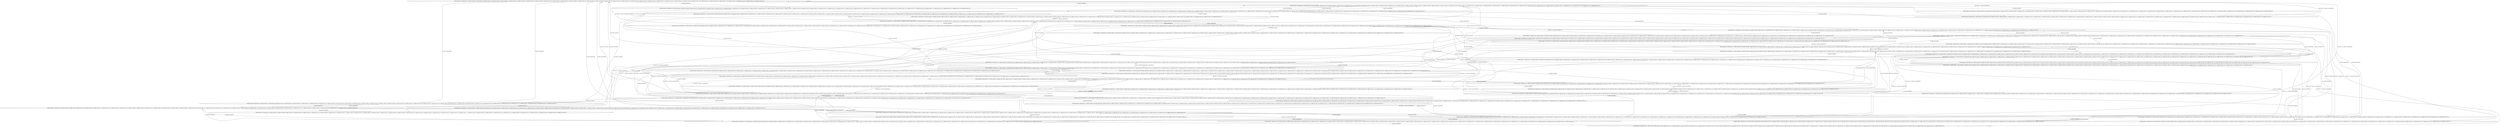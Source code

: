 digraph {
	node [label="weather.raining=0, thermostat.ac=0, window_liv.open=0, hue_light.color=red, trigger_bit_rule1_0=0, trigger_bit_rule0_0=0, trigger_bit_rule0_1=0, trigger_bit_rule1_1=0, trigger_bit_rule0_2=0, trigger_bit_rule1_2=0, trigger_bit_rule0_3=0, trigger_bit_rule0_4=0, trigger_bit_rule1_3=0, trigger_bit_rule0_5=0, trigger_bit_rule0_6=0, trigger_bit_rule0_7=0, trigger_bit_rule0_8=0, trigger_bit_rule0_9=0, trigger_bit_rule0_10=0, trigger_bit_rule1_4=0, trigger_bit_rule0_11=0, trigger_bit_rule1_5=0, trigger_bit_rule1_6=0, trigger_bit_rule0_12=0, trigger_bit_rule1_7=0, trigger_bit_rule1_8=0, trigger_bit_rule0_13=0, trigger_bit_rule1_9=0, trigger_bit_rule1_10=0, trigger_bit_rule1_11=0, trigger_bit_rule0_14=0, trigger_bit_rule1_12=0, trigger_bit_rule1_13=0, trigger_bit_rule1_14=0, trigger_bit_rule1_15=0, trigger_bit_rule0_15=0"] s0
	node [label="weather.raining=0, thermostat.ac=0, window_liv.open=0, hue_light.color=blue, trigger_bit_rule1_0=0, trigger_bit_rule0_0=0, trigger_bit_rule0_1=0, trigger_bit_rule1_1=0, trigger_bit_rule0_2=0, trigger_bit_rule1_2=0, trigger_bit_rule0_3=0, trigger_bit_rule0_4=0, trigger_bit_rule1_3=0, trigger_bit_rule0_5=0, trigger_bit_rule0_6=0, trigger_bit_rule0_7=0, trigger_bit_rule0_8=0, trigger_bit_rule0_9=0, trigger_bit_rule0_10=0, trigger_bit_rule1_4=0, trigger_bit_rule0_11=0, trigger_bit_rule1_5=0, trigger_bit_rule1_6=0, trigger_bit_rule0_12=0, trigger_bit_rule1_7=0, trigger_bit_rule1_8=0, trigger_bit_rule0_13=0, trigger_bit_rule1_9=0, trigger_bit_rule1_10=0, trigger_bit_rule1_11=0, trigger_bit_rule0_14=0, trigger_bit_rule1_12=0, trigger_bit_rule1_13=0, trigger_bit_rule1_14=0, trigger_bit_rule1_15=0, trigger_bit_rule0_15=0"] s1
	node [label="weather.raining=0, thermostat.ac=0, window_liv.open=0, hue_light.color=green, trigger_bit_rule1_0=0, trigger_bit_rule0_0=0, trigger_bit_rule0_1=0, trigger_bit_rule1_1=0, trigger_bit_rule0_2=0, trigger_bit_rule1_2=0, trigger_bit_rule0_3=0, trigger_bit_rule0_4=0, trigger_bit_rule1_3=0, trigger_bit_rule0_5=0, trigger_bit_rule0_6=0, trigger_bit_rule0_7=0, trigger_bit_rule0_8=0, trigger_bit_rule0_9=0, trigger_bit_rule0_10=0, trigger_bit_rule1_4=0, trigger_bit_rule0_11=0, trigger_bit_rule1_5=0, trigger_bit_rule1_6=0, trigger_bit_rule0_12=0, trigger_bit_rule1_7=0, trigger_bit_rule1_8=0, trigger_bit_rule0_13=0, trigger_bit_rule1_9=0, trigger_bit_rule1_10=0, trigger_bit_rule1_11=0, trigger_bit_rule0_14=0, trigger_bit_rule1_12=0, trigger_bit_rule1_13=0, trigger_bit_rule1_14=1, trigger_bit_rule1_15=0, trigger_bit_rule0_15=0"] s2
	node [label="weather.raining=0, thermostat.ac=1, window_liv.open=0, hue_light.color=red, trigger_bit_rule1_0=0, trigger_bit_rule0_0=0, trigger_bit_rule0_1=0, trigger_bit_rule1_1=0, trigger_bit_rule0_2=0, trigger_bit_rule1_2=0, trigger_bit_rule0_3=0, trigger_bit_rule0_4=0, trigger_bit_rule1_3=0, trigger_bit_rule0_5=0, trigger_bit_rule0_6=0, trigger_bit_rule0_7=0, trigger_bit_rule0_8=0, trigger_bit_rule0_9=0, trigger_bit_rule0_10=0, trigger_bit_rule1_4=0, trigger_bit_rule0_11=0, trigger_bit_rule1_5=0, trigger_bit_rule1_6=0, trigger_bit_rule0_12=0, trigger_bit_rule1_7=0, trigger_bit_rule1_8=0, trigger_bit_rule0_13=0, trigger_bit_rule1_9=0, trigger_bit_rule1_10=0, trigger_bit_rule1_11=0, trigger_bit_rule0_14=0, trigger_bit_rule1_12=0, trigger_bit_rule1_13=0, trigger_bit_rule1_14=0, trigger_bit_rule1_15=0, trigger_bit_rule0_15=0"] s3
	node [label="weather.raining=1, thermostat.ac=0, window_liv.open=0, hue_light.color=red, trigger_bit_rule1_0=0, trigger_bit_rule0_0=0, trigger_bit_rule0_1=0, trigger_bit_rule1_1=0, trigger_bit_rule0_2=0, trigger_bit_rule1_2=0, trigger_bit_rule0_3=0, trigger_bit_rule0_4=0, trigger_bit_rule1_3=0, trigger_bit_rule0_5=0, trigger_bit_rule0_6=0, trigger_bit_rule0_7=0, trigger_bit_rule0_8=0, trigger_bit_rule0_9=0, trigger_bit_rule0_10=0, trigger_bit_rule1_4=0, trigger_bit_rule0_11=0, trigger_bit_rule1_5=0, trigger_bit_rule1_6=0, trigger_bit_rule0_12=0, trigger_bit_rule1_7=0, trigger_bit_rule1_8=0, trigger_bit_rule0_13=0, trigger_bit_rule1_9=0, trigger_bit_rule1_10=0, trigger_bit_rule1_11=0, trigger_bit_rule0_14=0, trigger_bit_rule1_12=0, trigger_bit_rule1_13=0, trigger_bit_rule1_14=0, trigger_bit_rule1_15=0, trigger_bit_rule0_15=0"] s4
	node [label="weather.raining=0, thermostat.ac=0, window_liv.open=1, hue_light.color=red, trigger_bit_rule1_0=0, trigger_bit_rule0_0=0, trigger_bit_rule0_1=0, trigger_bit_rule1_1=0, trigger_bit_rule0_2=0, trigger_bit_rule1_2=0, trigger_bit_rule0_3=0, trigger_bit_rule0_4=0, trigger_bit_rule1_3=0, trigger_bit_rule0_5=0, trigger_bit_rule0_6=0, trigger_bit_rule0_7=0, trigger_bit_rule0_8=0, trigger_bit_rule0_9=0, trigger_bit_rule0_10=0, trigger_bit_rule1_4=0, trigger_bit_rule0_11=0, trigger_bit_rule1_5=0, trigger_bit_rule1_6=0, trigger_bit_rule0_12=0, trigger_bit_rule1_7=0, trigger_bit_rule1_8=0, trigger_bit_rule0_13=0, trigger_bit_rule1_9=0, trigger_bit_rule1_10=0, trigger_bit_rule1_11=0, trigger_bit_rule0_14=0, trigger_bit_rule1_12=0, trigger_bit_rule1_13=0, trigger_bit_rule1_14=0, trigger_bit_rule1_15=0, trigger_bit_rule0_15=0"] s5
	node [label="weather.raining=0, thermostat.ac=0, window_liv.open=1, hue_light.color=blue, trigger_bit_rule1_0=0, trigger_bit_rule0_0=0, trigger_bit_rule0_1=0, trigger_bit_rule1_1=0, trigger_bit_rule0_2=0, trigger_bit_rule1_2=0, trigger_bit_rule0_3=0, trigger_bit_rule0_4=0, trigger_bit_rule1_3=0, trigger_bit_rule0_5=0, trigger_bit_rule0_6=0, trigger_bit_rule0_7=0, trigger_bit_rule0_8=0, trigger_bit_rule0_9=0, trigger_bit_rule0_10=0, trigger_bit_rule1_4=0, trigger_bit_rule0_11=0, trigger_bit_rule1_5=0, trigger_bit_rule1_6=0, trigger_bit_rule0_12=0, trigger_bit_rule1_7=0, trigger_bit_rule1_8=0, trigger_bit_rule0_13=0, trigger_bit_rule1_9=0, trigger_bit_rule1_10=0, trigger_bit_rule1_11=0, trigger_bit_rule0_14=0, trigger_bit_rule1_12=0, trigger_bit_rule1_13=0, trigger_bit_rule1_14=0, trigger_bit_rule1_15=0, trigger_bit_rule0_15=0"] s6
	node [label="weather.raining=0, thermostat.ac=0, window_liv.open=1, hue_light.color=green, trigger_bit_rule1_0=0, trigger_bit_rule0_0=0, trigger_bit_rule0_1=0, trigger_bit_rule1_1=0, trigger_bit_rule0_2=0, trigger_bit_rule1_2=0, trigger_bit_rule0_3=0, trigger_bit_rule0_4=0, trigger_bit_rule1_3=0, trigger_bit_rule0_5=0, trigger_bit_rule0_6=0, trigger_bit_rule0_7=0, trigger_bit_rule0_8=0, trigger_bit_rule0_9=0, trigger_bit_rule0_10=0, trigger_bit_rule1_4=0, trigger_bit_rule0_11=0, trigger_bit_rule1_5=0, trigger_bit_rule1_6=0, trigger_bit_rule0_12=0, trigger_bit_rule1_7=0, trigger_bit_rule1_8=0, trigger_bit_rule0_13=0, trigger_bit_rule1_9=0, trigger_bit_rule1_10=1, trigger_bit_rule1_11=0, trigger_bit_rule0_14=0, trigger_bit_rule1_12=0, trigger_bit_rule1_13=0, trigger_bit_rule1_14=0, trigger_bit_rule1_15=0, trigger_bit_rule0_15=0"] s7
	node [label="weather.raining=0, thermostat.ac=1, window_liv.open=1, hue_light.color=red, trigger_bit_rule1_0=0, trigger_bit_rule0_0=0, trigger_bit_rule0_1=0, trigger_bit_rule1_1=0, trigger_bit_rule0_2=0, trigger_bit_rule1_2=0, trigger_bit_rule0_3=0, trigger_bit_rule0_4=0, trigger_bit_rule1_3=0, trigger_bit_rule0_5=0, trigger_bit_rule0_6=0, trigger_bit_rule0_7=0, trigger_bit_rule0_8=0, trigger_bit_rule0_9=0, trigger_bit_rule0_10=0, trigger_bit_rule1_4=0, trigger_bit_rule0_11=0, trigger_bit_rule1_5=0, trigger_bit_rule1_6=0, trigger_bit_rule0_12=0, trigger_bit_rule1_7=0, trigger_bit_rule1_8=0, trigger_bit_rule0_13=0, trigger_bit_rule1_9=0, trigger_bit_rule1_10=0, trigger_bit_rule1_11=0, trigger_bit_rule0_14=0, trigger_bit_rule1_12=0, trigger_bit_rule1_13=0, trigger_bit_rule1_14=0, trigger_bit_rule1_15=0, trigger_bit_rule0_15=0"] s8
	node [label="weather.raining=1, thermostat.ac=0, window_liv.open=1, hue_light.color=red, trigger_bit_rule1_0=0, trigger_bit_rule0_0=0, trigger_bit_rule0_1=0, trigger_bit_rule1_1=0, trigger_bit_rule0_2=0, trigger_bit_rule1_2=0, trigger_bit_rule0_3=0, trigger_bit_rule0_4=0, trigger_bit_rule1_3=0, trigger_bit_rule0_5=0, trigger_bit_rule0_6=0, trigger_bit_rule0_7=0, trigger_bit_rule0_8=0, trigger_bit_rule0_9=0, trigger_bit_rule0_10=0, trigger_bit_rule1_4=0, trigger_bit_rule0_11=0, trigger_bit_rule1_5=0, trigger_bit_rule1_6=0, trigger_bit_rule0_12=0, trigger_bit_rule1_7=0, trigger_bit_rule1_8=0, trigger_bit_rule0_13=0, trigger_bit_rule1_9=0, trigger_bit_rule1_10=0, trigger_bit_rule1_11=0, trigger_bit_rule0_14=0, trigger_bit_rule1_12=0, trigger_bit_rule1_13=0, trigger_bit_rule1_14=0, trigger_bit_rule1_15=0, trigger_bit_rule0_15=0"] s9
	node [label="weather.raining=1, thermostat.ac=0, window_liv.open=1, hue_light.color=blue, trigger_bit_rule1_0=0, trigger_bit_rule0_0=0, trigger_bit_rule0_1=0, trigger_bit_rule1_1=0, trigger_bit_rule0_2=0, trigger_bit_rule1_2=0, trigger_bit_rule0_3=0, trigger_bit_rule0_4=0, trigger_bit_rule1_3=0, trigger_bit_rule0_5=0, trigger_bit_rule0_6=0, trigger_bit_rule0_7=0, trigger_bit_rule0_8=0, trigger_bit_rule0_9=0, trigger_bit_rule0_10=0, trigger_bit_rule1_4=0, trigger_bit_rule0_11=0, trigger_bit_rule1_5=0, trigger_bit_rule1_6=0, trigger_bit_rule0_12=0, trigger_bit_rule1_7=0, trigger_bit_rule1_8=0, trigger_bit_rule0_13=0, trigger_bit_rule1_9=0, trigger_bit_rule1_10=0, trigger_bit_rule1_11=0, trigger_bit_rule0_14=0, trigger_bit_rule1_12=0, trigger_bit_rule1_13=0, trigger_bit_rule1_14=0, trigger_bit_rule1_15=0, trigger_bit_rule0_15=0"] s10
	node [label="weather.raining=1, thermostat.ac=0, window_liv.open=1, hue_light.color=green, trigger_bit_rule1_0=0, trigger_bit_rule0_0=0, trigger_bit_rule0_1=0, trigger_bit_rule1_1=0, trigger_bit_rule0_2=0, trigger_bit_rule1_2=0, trigger_bit_rule0_3=0, trigger_bit_rule0_4=0, trigger_bit_rule1_3=0, trigger_bit_rule0_5=0, trigger_bit_rule0_6=0, trigger_bit_rule0_7=0, trigger_bit_rule0_8=0, trigger_bit_rule0_9=0, trigger_bit_rule0_10=0, trigger_bit_rule1_4=0, trigger_bit_rule0_11=0, trigger_bit_rule1_5=0, trigger_bit_rule1_6=0, trigger_bit_rule0_12=0, trigger_bit_rule1_7=1, trigger_bit_rule1_8=0, trigger_bit_rule0_13=0, trigger_bit_rule1_9=0, trigger_bit_rule1_10=0, trigger_bit_rule1_11=0, trigger_bit_rule0_14=0, trigger_bit_rule1_12=0, trigger_bit_rule1_13=0, trigger_bit_rule1_14=0, trigger_bit_rule1_15=0, trigger_bit_rule0_15=0"] s11
	node [label="weather.raining=1, thermostat.ac=1, window_liv.open=1, hue_light.color=red, trigger_bit_rule1_0=0, trigger_bit_rule0_0=0, trigger_bit_rule0_1=0, trigger_bit_rule1_1=0, trigger_bit_rule0_2=0, trigger_bit_rule1_2=0, trigger_bit_rule0_3=0, trigger_bit_rule0_4=0, trigger_bit_rule1_3=0, trigger_bit_rule0_5=0, trigger_bit_rule0_6=0, trigger_bit_rule0_7=0, trigger_bit_rule0_8=0, trigger_bit_rule0_9=0, trigger_bit_rule0_10=0, trigger_bit_rule1_4=0, trigger_bit_rule0_11=0, trigger_bit_rule1_5=0, trigger_bit_rule1_6=0, trigger_bit_rule0_12=0, trigger_bit_rule1_7=0, trigger_bit_rule1_8=0, trigger_bit_rule0_13=0, trigger_bit_rule1_9=0, trigger_bit_rule1_10=0, trigger_bit_rule1_11=0, trigger_bit_rule0_14=0, trigger_bit_rule1_12=0, trigger_bit_rule1_13=0, trigger_bit_rule1_14=0, trigger_bit_rule1_15=0, trigger_bit_rule0_15=0"] s12
	node [label="weather.raining=1, thermostat.ac=1, window_liv.open=1, hue_light.color=blue, trigger_bit_rule1_0=0, trigger_bit_rule0_0=0, trigger_bit_rule0_1=0, trigger_bit_rule1_1=0, trigger_bit_rule0_2=0, trigger_bit_rule1_2=0, trigger_bit_rule0_3=0, trigger_bit_rule0_4=0, trigger_bit_rule1_3=0, trigger_bit_rule0_5=0, trigger_bit_rule0_6=0, trigger_bit_rule0_7=0, trigger_bit_rule0_8=0, trigger_bit_rule0_9=0, trigger_bit_rule0_10=0, trigger_bit_rule1_4=0, trigger_bit_rule0_11=0, trigger_bit_rule1_5=0, trigger_bit_rule1_6=0, trigger_bit_rule0_12=0, trigger_bit_rule1_7=0, trigger_bit_rule1_8=0, trigger_bit_rule0_13=0, trigger_bit_rule1_9=0, trigger_bit_rule1_10=0, trigger_bit_rule1_11=0, trigger_bit_rule0_14=0, trigger_bit_rule1_12=0, trigger_bit_rule1_13=0, trigger_bit_rule1_14=0, trigger_bit_rule1_15=0, trigger_bit_rule0_15=0"] s13
	node [label="weather.raining=1, thermostat.ac=1, window_liv.open=1, hue_light.color=green, trigger_bit_rule1_0=0, trigger_bit_rule0_0=0, trigger_bit_rule0_1=0, trigger_bit_rule1_1=0, trigger_bit_rule0_2=0, trigger_bit_rule1_2=0, trigger_bit_rule0_3=0, trigger_bit_rule0_4=0, trigger_bit_rule1_3=0, trigger_bit_rule0_5=0, trigger_bit_rule0_6=0, trigger_bit_rule0_7=0, trigger_bit_rule0_8=0, trigger_bit_rule0_9=0, trigger_bit_rule0_10=0, trigger_bit_rule1_4=0, trigger_bit_rule0_11=0, trigger_bit_rule1_5=1, trigger_bit_rule1_6=0, trigger_bit_rule0_12=0, trigger_bit_rule1_7=0, trigger_bit_rule1_8=0, trigger_bit_rule0_13=0, trigger_bit_rule1_9=0, trigger_bit_rule1_10=0, trigger_bit_rule1_11=0, trigger_bit_rule0_14=0, trigger_bit_rule1_12=0, trigger_bit_rule1_13=0, trigger_bit_rule1_14=0, trigger_bit_rule1_15=0, trigger_bit_rule0_15=0"] s14
	node [label="weather.raining=1, thermostat.ac=1, window_liv.open=0, hue_light.color=red, trigger_bit_rule1_0=0, trigger_bit_rule0_0=0, trigger_bit_rule0_1=0, trigger_bit_rule1_1=0, trigger_bit_rule0_2=0, trigger_bit_rule1_2=0, trigger_bit_rule0_3=0, trigger_bit_rule0_4=0, trigger_bit_rule1_3=0, trigger_bit_rule0_5=0, trigger_bit_rule0_6=0, trigger_bit_rule0_7=0, trigger_bit_rule0_8=0, trigger_bit_rule0_9=0, trigger_bit_rule0_10=0, trigger_bit_rule1_4=0, trigger_bit_rule0_11=0, trigger_bit_rule1_5=0, trigger_bit_rule1_6=0, trigger_bit_rule0_12=0, trigger_bit_rule1_7=0, trigger_bit_rule1_8=0, trigger_bit_rule0_13=0, trigger_bit_rule1_9=0, trigger_bit_rule1_10=0, trigger_bit_rule1_11=0, trigger_bit_rule0_14=0, trigger_bit_rule1_12=0, trigger_bit_rule1_13=0, trigger_bit_rule1_14=0, trigger_bit_rule1_15=0, trigger_bit_rule0_15=0"] s15
	node [label="weather.raining=1, thermostat.ac=1, window_liv.open=0, hue_light.color=blue, trigger_bit_rule1_0=0, trigger_bit_rule0_0=0, trigger_bit_rule0_1=0, trigger_bit_rule1_1=0, trigger_bit_rule0_2=0, trigger_bit_rule1_2=0, trigger_bit_rule0_3=0, trigger_bit_rule0_4=0, trigger_bit_rule1_3=0, trigger_bit_rule0_5=0, trigger_bit_rule0_6=0, trigger_bit_rule0_7=0, trigger_bit_rule0_8=0, trigger_bit_rule0_9=0, trigger_bit_rule0_10=0, trigger_bit_rule1_4=0, trigger_bit_rule0_11=0, trigger_bit_rule1_5=0, trigger_bit_rule1_6=0, trigger_bit_rule0_12=0, trigger_bit_rule1_7=0, trigger_bit_rule1_8=0, trigger_bit_rule0_13=0, trigger_bit_rule1_9=0, trigger_bit_rule1_10=0, trigger_bit_rule1_11=0, trigger_bit_rule0_14=0, trigger_bit_rule1_12=0, trigger_bit_rule1_13=0, trigger_bit_rule1_14=0, trigger_bit_rule1_15=0, trigger_bit_rule0_15=0"] s16
	node [label="weather.raining=1, thermostat.ac=1, window_liv.open=0, hue_light.color=green, trigger_bit_rule1_0=1, trigger_bit_rule0_0=0, trigger_bit_rule0_1=0, trigger_bit_rule1_1=0, trigger_bit_rule0_2=0, trigger_bit_rule1_2=0, trigger_bit_rule0_3=0, trigger_bit_rule0_4=0, trigger_bit_rule1_3=0, trigger_bit_rule0_5=0, trigger_bit_rule0_6=0, trigger_bit_rule0_7=0, trigger_bit_rule0_8=0, trigger_bit_rule0_9=0, trigger_bit_rule0_10=0, trigger_bit_rule1_4=0, trigger_bit_rule0_11=0, trigger_bit_rule1_5=0, trigger_bit_rule1_6=0, trigger_bit_rule0_12=0, trigger_bit_rule1_7=0, trigger_bit_rule1_8=0, trigger_bit_rule0_13=0, trigger_bit_rule1_9=0, trigger_bit_rule1_10=0, trigger_bit_rule1_11=0, trigger_bit_rule0_14=0, trigger_bit_rule1_12=0, trigger_bit_rule1_13=0, trigger_bit_rule1_14=0, trigger_bit_rule1_15=0, trigger_bit_rule0_15=0"] s17
	node [label="weather.raining=1, thermostat.ac=1, window_liv.open=1, hue_light.color=green, trigger_bit_rule1_0=0, trigger_bit_rule0_0=0, trigger_bit_rule0_1=0, trigger_bit_rule1_1=0, trigger_bit_rule0_2=0, trigger_bit_rule1_2=0, trigger_bit_rule0_3=0, trigger_bit_rule0_4=0, trigger_bit_rule1_3=0, trigger_bit_rule0_5=0, trigger_bit_rule0_6=0, trigger_bit_rule0_7=0, trigger_bit_rule0_8=0, trigger_bit_rule0_9=0, trigger_bit_rule0_10=0, trigger_bit_rule1_4=0, trigger_bit_rule0_11=0, trigger_bit_rule1_5=0, trigger_bit_rule1_6=0, trigger_bit_rule0_12=0, trigger_bit_rule1_7=0, trigger_bit_rule1_8=0, trigger_bit_rule0_13=0, trigger_bit_rule1_9=0, trigger_bit_rule1_10=0, trigger_bit_rule1_11=0, trigger_bit_rule0_14=0, trigger_bit_rule1_12=0, trigger_bit_rule1_13=0, trigger_bit_rule1_14=0, trigger_bit_rule1_15=0, trigger_bit_rule0_15=0"] s18
	node [label="weather.raining=1, thermostat.ac=1, window_liv.open=1, hue_light.color=red, trigger_bit_rule1_0=0, trigger_bit_rule0_0=0, trigger_bit_rule0_1=0, trigger_bit_rule1_1=0, trigger_bit_rule0_2=0, trigger_bit_rule1_2=0, trigger_bit_rule0_3=0, trigger_bit_rule0_4=0, trigger_bit_rule1_3=0, trigger_bit_rule0_5=0, trigger_bit_rule0_6=0, trigger_bit_rule0_7=0, trigger_bit_rule0_8=0, trigger_bit_rule0_9=0, trigger_bit_rule0_10=1, trigger_bit_rule1_4=0, trigger_bit_rule0_11=0, trigger_bit_rule1_5=0, trigger_bit_rule1_6=0, trigger_bit_rule0_12=0, trigger_bit_rule1_7=0, trigger_bit_rule1_8=0, trigger_bit_rule0_13=0, trigger_bit_rule1_9=0, trigger_bit_rule1_10=0, trigger_bit_rule1_11=0, trigger_bit_rule0_14=0, trigger_bit_rule1_12=0, trigger_bit_rule1_13=0, trigger_bit_rule1_14=0, trigger_bit_rule1_15=0, trigger_bit_rule0_15=0"] s19
	node [label="weather.raining=1, thermostat.ac=0, window_liv.open=1, hue_light.color=green, trigger_bit_rule1_0=0, trigger_bit_rule0_0=0, trigger_bit_rule0_1=0, trigger_bit_rule1_1=0, trigger_bit_rule0_2=0, trigger_bit_rule1_2=0, trigger_bit_rule0_3=0, trigger_bit_rule0_4=0, trigger_bit_rule1_3=0, trigger_bit_rule0_5=0, trigger_bit_rule0_6=0, trigger_bit_rule0_7=0, trigger_bit_rule0_8=0, trigger_bit_rule0_9=0, trigger_bit_rule0_10=0, trigger_bit_rule1_4=0, trigger_bit_rule0_11=0, trigger_bit_rule1_5=0, trigger_bit_rule1_6=0, trigger_bit_rule0_12=0, trigger_bit_rule1_7=0, trigger_bit_rule1_8=0, trigger_bit_rule0_13=0, trigger_bit_rule1_9=0, trigger_bit_rule1_10=0, trigger_bit_rule1_11=0, trigger_bit_rule0_14=0, trigger_bit_rule1_12=0, trigger_bit_rule1_13=0, trigger_bit_rule1_14=0, trigger_bit_rule1_15=0, trigger_bit_rule0_15=0"] s20
	node [label="weather.raining=0, thermostat.ac=1, window_liv.open=1, hue_light.color=green, trigger_bit_rule1_0=0, trigger_bit_rule0_0=0, trigger_bit_rule0_1=0, trigger_bit_rule1_1=0, trigger_bit_rule0_2=0, trigger_bit_rule1_2=0, trigger_bit_rule0_3=0, trigger_bit_rule0_4=0, trigger_bit_rule1_3=0, trigger_bit_rule0_5=0, trigger_bit_rule0_6=0, trigger_bit_rule0_7=0, trigger_bit_rule0_8=0, trigger_bit_rule0_9=0, trigger_bit_rule0_10=0, trigger_bit_rule1_4=0, trigger_bit_rule0_11=0, trigger_bit_rule1_5=0, trigger_bit_rule1_6=0, trigger_bit_rule0_12=0, trigger_bit_rule1_7=0, trigger_bit_rule1_8=0, trigger_bit_rule0_13=0, trigger_bit_rule1_9=0, trigger_bit_rule1_10=0, trigger_bit_rule1_11=0, trigger_bit_rule0_14=0, trigger_bit_rule1_12=0, trigger_bit_rule1_13=0, trigger_bit_rule1_14=0, trigger_bit_rule1_15=0, trigger_bit_rule0_15=0"] s21
	node [label="weather.raining=1, thermostat.ac=1, window_liv.open=0, hue_light.color=green, trigger_bit_rule1_0=0, trigger_bit_rule0_0=0, trigger_bit_rule0_1=0, trigger_bit_rule1_1=0, trigger_bit_rule0_2=0, trigger_bit_rule1_2=0, trigger_bit_rule0_3=0, trigger_bit_rule0_4=0, trigger_bit_rule1_3=0, trigger_bit_rule0_5=0, trigger_bit_rule0_6=0, trigger_bit_rule0_7=0, trigger_bit_rule0_8=0, trigger_bit_rule0_9=0, trigger_bit_rule0_10=0, trigger_bit_rule1_4=0, trigger_bit_rule0_11=0, trigger_bit_rule1_5=0, trigger_bit_rule1_6=0, trigger_bit_rule0_12=0, trigger_bit_rule1_7=0, trigger_bit_rule1_8=0, trigger_bit_rule0_13=0, trigger_bit_rule1_9=0, trigger_bit_rule1_10=0, trigger_bit_rule1_11=0, trigger_bit_rule0_14=0, trigger_bit_rule1_12=0, trigger_bit_rule1_13=0, trigger_bit_rule1_14=0, trigger_bit_rule1_15=0, trigger_bit_rule0_15=0"] s22
	node [label="weather.raining=1, thermostat.ac=1, window_liv.open=0, hue_light.color=red, trigger_bit_rule1_0=0, trigger_bit_rule0_0=0, trigger_bit_rule0_1=0, trigger_bit_rule1_1=0, trigger_bit_rule0_2=0, trigger_bit_rule1_2=0, trigger_bit_rule0_3=0, trigger_bit_rule0_4=0, trigger_bit_rule1_3=0, trigger_bit_rule0_5=0, trigger_bit_rule0_6=0, trigger_bit_rule0_7=1, trigger_bit_rule0_8=0, trigger_bit_rule0_9=0, trigger_bit_rule0_10=0, trigger_bit_rule1_4=0, trigger_bit_rule0_11=0, trigger_bit_rule1_5=0, trigger_bit_rule1_6=0, trigger_bit_rule0_12=0, trigger_bit_rule1_7=0, trigger_bit_rule1_8=0, trigger_bit_rule0_13=0, trigger_bit_rule1_9=0, trigger_bit_rule1_10=0, trigger_bit_rule1_11=0, trigger_bit_rule0_14=0, trigger_bit_rule1_12=0, trigger_bit_rule1_13=0, trigger_bit_rule1_14=0, trigger_bit_rule1_15=0, trigger_bit_rule0_15=0"] s23
	node [label="weather.raining=1, thermostat.ac=0, window_liv.open=0, hue_light.color=green, trigger_bit_rule1_0=0, trigger_bit_rule0_0=0, trigger_bit_rule0_1=0, trigger_bit_rule1_1=0, trigger_bit_rule0_2=0, trigger_bit_rule1_2=0, trigger_bit_rule0_3=0, trigger_bit_rule0_4=0, trigger_bit_rule1_3=0, trigger_bit_rule0_5=0, trigger_bit_rule0_6=0, trigger_bit_rule0_7=0, trigger_bit_rule0_8=0, trigger_bit_rule0_9=0, trigger_bit_rule0_10=0, trigger_bit_rule1_4=0, trigger_bit_rule0_11=0, trigger_bit_rule1_5=0, trigger_bit_rule1_6=0, trigger_bit_rule0_12=0, trigger_bit_rule1_7=0, trigger_bit_rule1_8=0, trigger_bit_rule0_13=0, trigger_bit_rule1_9=0, trigger_bit_rule1_10=0, trigger_bit_rule1_11=0, trigger_bit_rule0_14=0, trigger_bit_rule1_12=0, trigger_bit_rule1_13=0, trigger_bit_rule1_14=0, trigger_bit_rule1_15=0, trigger_bit_rule0_15=0"] s24
	node [label="weather.raining=0, thermostat.ac=1, window_liv.open=0, hue_light.color=green, trigger_bit_rule1_0=0, trigger_bit_rule0_0=0, trigger_bit_rule0_1=0, trigger_bit_rule1_1=0, trigger_bit_rule0_2=0, trigger_bit_rule1_2=0, trigger_bit_rule0_3=0, trigger_bit_rule0_4=0, trigger_bit_rule1_3=0, trigger_bit_rule0_5=0, trigger_bit_rule0_6=0, trigger_bit_rule0_7=0, trigger_bit_rule0_8=0, trigger_bit_rule0_9=0, trigger_bit_rule0_10=0, trigger_bit_rule1_4=0, trigger_bit_rule0_11=0, trigger_bit_rule1_5=0, trigger_bit_rule1_6=0, trigger_bit_rule0_12=0, trigger_bit_rule1_7=0, trigger_bit_rule1_8=0, trigger_bit_rule0_13=0, trigger_bit_rule1_9=0, trigger_bit_rule1_10=0, trigger_bit_rule1_11=0, trigger_bit_rule0_14=0, trigger_bit_rule1_12=0, trigger_bit_rule1_13=0, trigger_bit_rule1_14=0, trigger_bit_rule1_15=0, trigger_bit_rule0_15=0"] s25
	node [label="weather.raining=0, thermostat.ac=1, window_liv.open=0, hue_light.color=red, trigger_bit_rule1_0=0, trigger_bit_rule0_0=0, trigger_bit_rule0_1=0, trigger_bit_rule1_1=0, trigger_bit_rule0_2=0, trigger_bit_rule1_2=0, trigger_bit_rule0_3=0, trigger_bit_rule0_4=1, trigger_bit_rule1_3=0, trigger_bit_rule0_5=0, trigger_bit_rule0_6=0, trigger_bit_rule0_7=0, trigger_bit_rule0_8=0, trigger_bit_rule0_9=0, trigger_bit_rule0_10=0, trigger_bit_rule1_4=0, trigger_bit_rule0_11=0, trigger_bit_rule1_5=0, trigger_bit_rule1_6=0, trigger_bit_rule0_12=0, trigger_bit_rule1_7=0, trigger_bit_rule1_8=0, trigger_bit_rule0_13=0, trigger_bit_rule1_9=0, trigger_bit_rule1_10=0, trigger_bit_rule1_11=0, trigger_bit_rule0_14=0, trigger_bit_rule1_12=0, trigger_bit_rule1_13=0, trigger_bit_rule1_14=0, trigger_bit_rule1_15=0, trigger_bit_rule0_15=0"] s26
	node [label="weather.raining=0, thermostat.ac=1, window_liv.open=0, hue_light.color=blue, trigger_bit_rule1_0=0, trigger_bit_rule0_0=0, trigger_bit_rule0_1=0, trigger_bit_rule1_1=0, trigger_bit_rule0_2=0, trigger_bit_rule1_2=0, trigger_bit_rule0_3=0, trigger_bit_rule0_4=0, trigger_bit_rule1_3=0, trigger_bit_rule0_5=0, trigger_bit_rule0_6=0, trigger_bit_rule0_7=0, trigger_bit_rule0_8=0, trigger_bit_rule0_9=0, trigger_bit_rule0_10=0, trigger_bit_rule1_4=0, trigger_bit_rule0_11=0, trigger_bit_rule1_5=0, trigger_bit_rule1_6=0, trigger_bit_rule0_12=0, trigger_bit_rule1_7=0, trigger_bit_rule1_8=0, trigger_bit_rule0_13=0, trigger_bit_rule1_9=0, trigger_bit_rule1_10=0, trigger_bit_rule1_11=0, trigger_bit_rule0_14=0, trigger_bit_rule1_12=0, trigger_bit_rule1_13=0, trigger_bit_rule1_14=0, trigger_bit_rule1_15=0, trigger_bit_rule0_15=0"] s27
	node [label="weather.raining=0, thermostat.ac=0, window_liv.open=0, hue_light.color=green, trigger_bit_rule1_0=0, trigger_bit_rule0_0=0, trigger_bit_rule0_1=0, trigger_bit_rule1_1=0, trigger_bit_rule0_2=0, trigger_bit_rule1_2=0, trigger_bit_rule0_3=0, trigger_bit_rule0_4=0, trigger_bit_rule1_3=0, trigger_bit_rule0_5=0, trigger_bit_rule0_6=0, trigger_bit_rule0_7=0, trigger_bit_rule0_8=0, trigger_bit_rule0_9=0, trigger_bit_rule0_10=0, trigger_bit_rule1_4=0, trigger_bit_rule0_11=0, trigger_bit_rule1_5=0, trigger_bit_rule1_6=0, trigger_bit_rule0_12=0, trigger_bit_rule1_7=0, trigger_bit_rule1_8=0, trigger_bit_rule0_13=0, trigger_bit_rule1_9=0, trigger_bit_rule1_10=0, trigger_bit_rule1_11=0, trigger_bit_rule0_14=0, trigger_bit_rule1_12=0, trigger_bit_rule1_13=0, trigger_bit_rule1_14=0, trigger_bit_rule1_15=0, trigger_bit_rule0_15=0"] s28
	node [label="weather.raining=0, thermostat.ac=0, window_liv.open=0, hue_light.color=red, trigger_bit_rule1_0=0, trigger_bit_rule0_0=0, trigger_bit_rule0_1=1, trigger_bit_rule1_1=0, trigger_bit_rule0_2=0, trigger_bit_rule1_2=0, trigger_bit_rule0_3=0, trigger_bit_rule0_4=0, trigger_bit_rule1_3=0, trigger_bit_rule0_5=0, trigger_bit_rule0_6=0, trigger_bit_rule0_7=0, trigger_bit_rule0_8=0, trigger_bit_rule0_9=0, trigger_bit_rule0_10=0, trigger_bit_rule1_4=0, trigger_bit_rule0_11=0, trigger_bit_rule1_5=0, trigger_bit_rule1_6=0, trigger_bit_rule0_12=0, trigger_bit_rule1_7=0, trigger_bit_rule1_8=0, trigger_bit_rule0_13=0, trigger_bit_rule1_9=0, trigger_bit_rule1_10=0, trigger_bit_rule1_11=0, trigger_bit_rule0_14=0, trigger_bit_rule1_12=0, trigger_bit_rule1_13=0, trigger_bit_rule1_14=0, trigger_bit_rule1_15=0, trigger_bit_rule0_15=0"] s29
	node [label="weather.raining=0, thermostat.ac=0, window_liv.open=1, hue_light.color=green, trigger_bit_rule1_0=0, trigger_bit_rule0_0=0, trigger_bit_rule0_1=0, trigger_bit_rule1_1=0, trigger_bit_rule0_2=0, trigger_bit_rule1_2=0, trigger_bit_rule0_3=0, trigger_bit_rule0_4=0, trigger_bit_rule1_3=0, trigger_bit_rule0_5=0, trigger_bit_rule0_6=0, trigger_bit_rule0_7=0, trigger_bit_rule0_8=0, trigger_bit_rule0_9=0, trigger_bit_rule0_10=0, trigger_bit_rule1_4=0, trigger_bit_rule0_11=0, trigger_bit_rule1_5=0, trigger_bit_rule1_6=0, trigger_bit_rule0_12=0, trigger_bit_rule1_7=0, trigger_bit_rule1_8=0, trigger_bit_rule0_13=0, trigger_bit_rule1_9=0, trigger_bit_rule1_10=0, trigger_bit_rule1_11=0, trigger_bit_rule0_14=0, trigger_bit_rule1_12=0, trigger_bit_rule1_13=0, trigger_bit_rule1_14=0, trigger_bit_rule1_15=0, trigger_bit_rule0_15=0"] s30
	node [label="weather.raining=0, thermostat.ac=0, window_liv.open=1, hue_light.color=red, trigger_bit_rule1_0=0, trigger_bit_rule0_0=1, trigger_bit_rule0_1=0, trigger_bit_rule1_1=0, trigger_bit_rule0_2=0, trigger_bit_rule1_2=0, trigger_bit_rule0_3=0, trigger_bit_rule0_4=0, trigger_bit_rule1_3=0, trigger_bit_rule0_5=0, trigger_bit_rule0_6=0, trigger_bit_rule0_7=0, trigger_bit_rule0_8=0, trigger_bit_rule0_9=0, trigger_bit_rule0_10=0, trigger_bit_rule1_4=0, trigger_bit_rule0_11=0, trigger_bit_rule1_5=0, trigger_bit_rule1_6=0, trigger_bit_rule0_12=0, trigger_bit_rule1_7=0, trigger_bit_rule1_8=0, trigger_bit_rule0_13=0, trigger_bit_rule1_9=0, trigger_bit_rule1_10=0, trigger_bit_rule1_11=0, trigger_bit_rule0_14=0, trigger_bit_rule1_12=0, trigger_bit_rule1_13=0, trigger_bit_rule1_14=0, trigger_bit_rule1_15=0, trigger_bit_rule0_15=0"] s31
	node [label="weather.raining=0, thermostat.ac=1, window_liv.open=0, hue_light.color=red, trigger_bit_rule1_0=0, trigger_bit_rule0_0=0, trigger_bit_rule0_1=0, trigger_bit_rule1_1=0, trigger_bit_rule0_2=0, trigger_bit_rule1_2=0, trigger_bit_rule0_3=1, trigger_bit_rule0_4=0, trigger_bit_rule1_3=0, trigger_bit_rule0_5=0, trigger_bit_rule0_6=0, trigger_bit_rule0_7=0, trigger_bit_rule0_8=0, trigger_bit_rule0_9=0, trigger_bit_rule0_10=0, trigger_bit_rule1_4=0, trigger_bit_rule0_11=0, trigger_bit_rule1_5=0, trigger_bit_rule1_6=0, trigger_bit_rule0_12=0, trigger_bit_rule1_7=0, trigger_bit_rule1_8=0, trigger_bit_rule0_13=0, trigger_bit_rule1_9=0, trigger_bit_rule1_10=0, trigger_bit_rule1_11=0, trigger_bit_rule0_14=0, trigger_bit_rule1_12=0, trigger_bit_rule1_13=0, trigger_bit_rule1_14=0, trigger_bit_rule1_15=0, trigger_bit_rule0_15=0"] s32
	node [label="weather.raining=0, thermostat.ac=1, window_liv.open=0, hue_light.color=green, trigger_bit_rule1_0=0, trigger_bit_rule0_0=0, trigger_bit_rule0_1=0, trigger_bit_rule1_1=0, trigger_bit_rule0_2=0, trigger_bit_rule1_2=1, trigger_bit_rule0_3=0, trigger_bit_rule0_4=0, trigger_bit_rule1_3=0, trigger_bit_rule0_5=0, trigger_bit_rule0_6=0, trigger_bit_rule0_7=0, trigger_bit_rule0_8=0, trigger_bit_rule0_9=0, trigger_bit_rule0_10=0, trigger_bit_rule1_4=0, trigger_bit_rule0_11=0, trigger_bit_rule1_5=0, trigger_bit_rule1_6=0, trigger_bit_rule0_12=0, trigger_bit_rule1_7=0, trigger_bit_rule1_8=0, trigger_bit_rule0_13=0, trigger_bit_rule1_9=0, trigger_bit_rule1_10=0, trigger_bit_rule1_11=0, trigger_bit_rule0_14=0, trigger_bit_rule1_12=0, trigger_bit_rule1_13=0, trigger_bit_rule1_14=0, trigger_bit_rule1_15=0, trigger_bit_rule0_15=0"] s33
	node [label="weather.raining=0, thermostat.ac=1, window_liv.open=1, hue_light.color=blue, trigger_bit_rule1_0=0, trigger_bit_rule0_0=0, trigger_bit_rule0_1=0, trigger_bit_rule1_1=0, trigger_bit_rule0_2=0, trigger_bit_rule1_2=0, trigger_bit_rule0_3=0, trigger_bit_rule0_4=0, trigger_bit_rule1_3=0, trigger_bit_rule0_5=0, trigger_bit_rule0_6=0, trigger_bit_rule0_7=0, trigger_bit_rule0_8=0, trigger_bit_rule0_9=0, trigger_bit_rule0_10=0, trigger_bit_rule1_4=0, trigger_bit_rule0_11=0, trigger_bit_rule1_5=0, trigger_bit_rule1_6=0, trigger_bit_rule0_12=0, trigger_bit_rule1_7=0, trigger_bit_rule1_8=0, trigger_bit_rule0_13=0, trigger_bit_rule1_9=0, trigger_bit_rule1_10=0, trigger_bit_rule1_11=0, trigger_bit_rule0_14=0, trigger_bit_rule1_12=0, trigger_bit_rule1_13=0, trigger_bit_rule1_14=0, trigger_bit_rule1_15=0, trigger_bit_rule0_15=0"] s34
	node [label="weather.raining=0, thermostat.ac=1, window_liv.open=1, hue_light.color=red, trigger_bit_rule1_0=0, trigger_bit_rule0_0=0, trigger_bit_rule0_1=0, trigger_bit_rule1_1=0, trigger_bit_rule0_2=1, trigger_bit_rule1_2=0, trigger_bit_rule0_3=0, trigger_bit_rule0_4=0, trigger_bit_rule1_3=0, trigger_bit_rule0_5=0, trigger_bit_rule0_6=0, trigger_bit_rule0_7=0, trigger_bit_rule0_8=0, trigger_bit_rule0_9=0, trigger_bit_rule0_10=0, trigger_bit_rule1_4=0, trigger_bit_rule0_11=0, trigger_bit_rule1_5=0, trigger_bit_rule1_6=0, trigger_bit_rule0_12=0, trigger_bit_rule1_7=0, trigger_bit_rule1_8=0, trigger_bit_rule0_13=0, trigger_bit_rule1_9=0, trigger_bit_rule1_10=0, trigger_bit_rule1_11=0, trigger_bit_rule0_14=0, trigger_bit_rule1_12=0, trigger_bit_rule1_13=0, trigger_bit_rule1_14=0, trigger_bit_rule1_15=0, trigger_bit_rule0_15=0"] s35
	node [label="weather.raining=0, thermostat.ac=1, window_liv.open=1, hue_light.color=green, trigger_bit_rule1_0=0, trigger_bit_rule0_0=0, trigger_bit_rule0_1=0, trigger_bit_rule1_1=1, trigger_bit_rule0_2=0, trigger_bit_rule1_2=0, trigger_bit_rule0_3=0, trigger_bit_rule0_4=0, trigger_bit_rule1_3=0, trigger_bit_rule0_5=0, trigger_bit_rule0_6=0, trigger_bit_rule0_7=0, trigger_bit_rule0_8=0, trigger_bit_rule0_9=0, trigger_bit_rule0_10=0, trigger_bit_rule1_4=0, trigger_bit_rule0_11=0, trigger_bit_rule1_5=0, trigger_bit_rule1_6=0, trigger_bit_rule0_12=0, trigger_bit_rule1_7=0, trigger_bit_rule1_8=0, trigger_bit_rule0_13=0, trigger_bit_rule1_9=0, trigger_bit_rule1_10=0, trigger_bit_rule1_11=0, trigger_bit_rule0_14=0, trigger_bit_rule1_12=0, trigger_bit_rule1_13=0, trigger_bit_rule1_14=0, trigger_bit_rule1_15=0, trigger_bit_rule0_15=0"] s36
	node [label="weather.raining=1, thermostat.ac=0, window_liv.open=0, hue_light.color=red, trigger_bit_rule1_0=0, trigger_bit_rule0_0=0, trigger_bit_rule0_1=0, trigger_bit_rule1_1=0, trigger_bit_rule0_2=0, trigger_bit_rule1_2=0, trigger_bit_rule0_3=0, trigger_bit_rule0_4=0, trigger_bit_rule1_3=0, trigger_bit_rule0_5=0, trigger_bit_rule0_6=1, trigger_bit_rule0_7=0, trigger_bit_rule0_8=0, trigger_bit_rule0_9=0, trigger_bit_rule0_10=0, trigger_bit_rule1_4=0, trigger_bit_rule0_11=0, trigger_bit_rule1_5=0, trigger_bit_rule1_6=0, trigger_bit_rule0_12=0, trigger_bit_rule1_7=0, trigger_bit_rule1_8=0, trigger_bit_rule0_13=0, trigger_bit_rule1_9=0, trigger_bit_rule1_10=0, trigger_bit_rule1_11=0, trigger_bit_rule0_14=0, trigger_bit_rule1_12=0, trigger_bit_rule1_13=0, trigger_bit_rule1_14=0, trigger_bit_rule1_15=0, trigger_bit_rule0_15=0"] s37
	node [label="weather.raining=1, thermostat.ac=0, window_liv.open=0, hue_light.color=blue, trigger_bit_rule1_0=0, trigger_bit_rule0_0=0, trigger_bit_rule0_1=0, trigger_bit_rule1_1=0, trigger_bit_rule0_2=0, trigger_bit_rule1_2=0, trigger_bit_rule0_3=0, trigger_bit_rule0_4=0, trigger_bit_rule1_3=0, trigger_bit_rule0_5=0, trigger_bit_rule0_6=0, trigger_bit_rule0_7=0, trigger_bit_rule0_8=0, trigger_bit_rule0_9=0, trigger_bit_rule0_10=0, trigger_bit_rule1_4=0, trigger_bit_rule0_11=0, trigger_bit_rule1_5=0, trigger_bit_rule1_6=0, trigger_bit_rule0_12=0, trigger_bit_rule1_7=0, trigger_bit_rule1_8=0, trigger_bit_rule0_13=0, trigger_bit_rule1_9=0, trigger_bit_rule1_10=0, trigger_bit_rule1_11=0, trigger_bit_rule0_14=0, trigger_bit_rule1_12=0, trigger_bit_rule1_13=0, trigger_bit_rule1_14=0, trigger_bit_rule1_15=0, trigger_bit_rule0_15=0"] s38
	node [label="weather.raining=1, thermostat.ac=0, window_liv.open=0, hue_light.color=red, trigger_bit_rule1_0=0, trigger_bit_rule0_0=0, trigger_bit_rule0_1=0, trigger_bit_rule1_1=0, trigger_bit_rule0_2=0, trigger_bit_rule1_2=0, trigger_bit_rule0_3=0, trigger_bit_rule0_4=0, trigger_bit_rule1_3=0, trigger_bit_rule0_5=1, trigger_bit_rule0_6=0, trigger_bit_rule0_7=0, trigger_bit_rule0_8=0, trigger_bit_rule0_9=0, trigger_bit_rule0_10=0, trigger_bit_rule1_4=0, trigger_bit_rule0_11=0, trigger_bit_rule1_5=0, trigger_bit_rule1_6=0, trigger_bit_rule0_12=0, trigger_bit_rule1_7=0, trigger_bit_rule1_8=0, trigger_bit_rule0_13=0, trigger_bit_rule1_9=0, trigger_bit_rule1_10=0, trigger_bit_rule1_11=0, trigger_bit_rule0_14=0, trigger_bit_rule1_12=0, trigger_bit_rule1_13=0, trigger_bit_rule1_14=0, trigger_bit_rule1_15=0, trigger_bit_rule0_15=0"] s39
	node [label="weather.raining=1, thermostat.ac=0, window_liv.open=0, hue_light.color=green, trigger_bit_rule1_0=0, trigger_bit_rule0_0=0, trigger_bit_rule0_1=0, trigger_bit_rule1_1=0, trigger_bit_rule0_2=0, trigger_bit_rule1_2=0, trigger_bit_rule0_3=0, trigger_bit_rule0_4=0, trigger_bit_rule1_3=1, trigger_bit_rule0_5=0, trigger_bit_rule0_6=0, trigger_bit_rule0_7=0, trigger_bit_rule0_8=0, trigger_bit_rule0_9=0, trigger_bit_rule0_10=0, trigger_bit_rule1_4=0, trigger_bit_rule0_11=0, trigger_bit_rule1_5=0, trigger_bit_rule1_6=0, trigger_bit_rule0_12=0, trigger_bit_rule1_7=0, trigger_bit_rule1_8=0, trigger_bit_rule0_13=0, trigger_bit_rule1_9=0, trigger_bit_rule1_10=0, trigger_bit_rule1_11=0, trigger_bit_rule0_14=0, trigger_bit_rule1_12=0, trigger_bit_rule1_13=0, trigger_bit_rule1_14=0, trigger_bit_rule1_15=0, trigger_bit_rule0_15=0"] s40
	node [label="weather.raining=0, thermostat.ac=1, window_liv.open=1, hue_light.color=red, trigger_bit_rule1_0=0, trigger_bit_rule0_0=0, trigger_bit_rule0_1=0, trigger_bit_rule1_1=0, trigger_bit_rule0_2=0, trigger_bit_rule1_2=0, trigger_bit_rule0_3=0, trigger_bit_rule0_4=0, trigger_bit_rule1_3=0, trigger_bit_rule0_5=0, trigger_bit_rule0_6=0, trigger_bit_rule0_7=0, trigger_bit_rule0_8=1, trigger_bit_rule0_9=0, trigger_bit_rule0_10=0, trigger_bit_rule1_4=0, trigger_bit_rule0_11=0, trigger_bit_rule1_5=0, trigger_bit_rule1_6=0, trigger_bit_rule0_12=0, trigger_bit_rule1_7=0, trigger_bit_rule1_8=0, trigger_bit_rule0_13=0, trigger_bit_rule1_9=0, trigger_bit_rule1_10=0, trigger_bit_rule1_11=0, trigger_bit_rule0_14=0, trigger_bit_rule1_12=0, trigger_bit_rule1_13=0, trigger_bit_rule1_14=0, trigger_bit_rule1_15=0, trigger_bit_rule0_15=0"] s41
	node [label="weather.raining=1, thermostat.ac=0, window_liv.open=1, hue_light.color=red, trigger_bit_rule1_0=0, trigger_bit_rule0_0=0, trigger_bit_rule0_1=0, trigger_bit_rule1_1=0, trigger_bit_rule0_2=0, trigger_bit_rule1_2=0, trigger_bit_rule0_3=0, trigger_bit_rule0_4=0, trigger_bit_rule1_3=0, trigger_bit_rule0_5=0, trigger_bit_rule0_6=0, trigger_bit_rule0_7=0, trigger_bit_rule0_8=0, trigger_bit_rule0_9=1, trigger_bit_rule0_10=0, trigger_bit_rule1_4=0, trigger_bit_rule0_11=0, trigger_bit_rule1_5=0, trigger_bit_rule1_6=0, trigger_bit_rule0_12=0, trigger_bit_rule1_7=0, trigger_bit_rule1_8=0, trigger_bit_rule0_13=0, trigger_bit_rule1_9=0, trigger_bit_rule1_10=0, trigger_bit_rule1_11=0, trigger_bit_rule0_14=0, trigger_bit_rule1_12=0, trigger_bit_rule1_13=0, trigger_bit_rule1_14=0, trigger_bit_rule1_15=0, trigger_bit_rule0_15=0"] s42
	node [label="weather.raining=1, thermostat.ac=1, window_liv.open=0, hue_light.color=red, trigger_bit_rule1_0=0, trigger_bit_rule0_0=0, trigger_bit_rule0_1=0, trigger_bit_rule1_1=0, trigger_bit_rule0_2=0, trigger_bit_rule1_2=0, trigger_bit_rule0_3=0, trigger_bit_rule0_4=0, trigger_bit_rule1_3=0, trigger_bit_rule0_5=0, trigger_bit_rule0_6=0, trigger_bit_rule0_7=0, trigger_bit_rule0_8=0, trigger_bit_rule0_9=0, trigger_bit_rule0_10=0, trigger_bit_rule1_4=0, trigger_bit_rule0_11=1, trigger_bit_rule1_5=0, trigger_bit_rule1_6=0, trigger_bit_rule0_12=0, trigger_bit_rule1_7=0, trigger_bit_rule1_8=0, trigger_bit_rule0_13=0, trigger_bit_rule1_9=0, trigger_bit_rule1_10=0, trigger_bit_rule1_11=0, trigger_bit_rule0_14=0, trigger_bit_rule1_12=0, trigger_bit_rule1_13=0, trigger_bit_rule1_14=0, trigger_bit_rule1_15=0, trigger_bit_rule0_15=0"] s43
	node [label="weather.raining=1, thermostat.ac=1, window_liv.open=0, hue_light.color=green, trigger_bit_rule1_0=0, trigger_bit_rule0_0=0, trigger_bit_rule0_1=0, trigger_bit_rule1_1=0, trigger_bit_rule0_2=0, trigger_bit_rule1_2=0, trigger_bit_rule0_3=0, trigger_bit_rule0_4=0, trigger_bit_rule1_3=0, trigger_bit_rule0_5=0, trigger_bit_rule0_6=0, trigger_bit_rule0_7=0, trigger_bit_rule0_8=0, trigger_bit_rule0_9=0, trigger_bit_rule0_10=0, trigger_bit_rule1_4=1, trigger_bit_rule0_11=0, trigger_bit_rule1_5=0, trigger_bit_rule1_6=0, trigger_bit_rule0_12=0, trigger_bit_rule1_7=0, trigger_bit_rule1_8=0, trigger_bit_rule0_13=0, trigger_bit_rule1_9=0, trigger_bit_rule1_10=0, trigger_bit_rule1_11=0, trigger_bit_rule0_14=0, trigger_bit_rule1_12=0, trigger_bit_rule1_13=0, trigger_bit_rule1_14=0, trigger_bit_rule1_15=0, trigger_bit_rule0_15=0"] s44
	node [label="weather.raining=1, thermostat.ac=1, window_liv.open=1, hue_light.color=red, trigger_bit_rule1_0=0, trigger_bit_rule0_0=0, trigger_bit_rule0_1=0, trigger_bit_rule1_1=0, trigger_bit_rule0_2=0, trigger_bit_rule1_2=0, trigger_bit_rule0_3=0, trigger_bit_rule0_4=0, trigger_bit_rule1_3=0, trigger_bit_rule0_5=0, trigger_bit_rule0_6=0, trigger_bit_rule0_7=0, trigger_bit_rule0_8=0, trigger_bit_rule0_9=0, trigger_bit_rule0_10=0, trigger_bit_rule1_4=0, trigger_bit_rule0_11=0, trigger_bit_rule1_5=0, trigger_bit_rule1_6=0, trigger_bit_rule0_12=1, trigger_bit_rule1_7=0, trigger_bit_rule1_8=0, trigger_bit_rule0_13=0, trigger_bit_rule1_9=0, trigger_bit_rule1_10=0, trigger_bit_rule1_11=0, trigger_bit_rule0_14=0, trigger_bit_rule1_12=0, trigger_bit_rule1_13=0, trigger_bit_rule1_14=0, trigger_bit_rule1_15=0, trigger_bit_rule0_15=0"] s45
	node [label="weather.raining=1, thermostat.ac=1, window_liv.open=1, hue_light.color=green, trigger_bit_rule1_0=0, trigger_bit_rule0_0=0, trigger_bit_rule0_1=0, trigger_bit_rule1_1=0, trigger_bit_rule0_2=0, trigger_bit_rule1_2=0, trigger_bit_rule0_3=0, trigger_bit_rule0_4=0, trigger_bit_rule1_3=0, trigger_bit_rule0_5=0, trigger_bit_rule0_6=0, trigger_bit_rule0_7=0, trigger_bit_rule0_8=0, trigger_bit_rule0_9=0, trigger_bit_rule0_10=0, trigger_bit_rule1_4=0, trigger_bit_rule0_11=0, trigger_bit_rule1_5=0, trigger_bit_rule1_6=1, trigger_bit_rule0_12=0, trigger_bit_rule1_7=0, trigger_bit_rule1_8=0, trigger_bit_rule0_13=0, trigger_bit_rule1_9=0, trigger_bit_rule1_10=0, trigger_bit_rule1_11=0, trigger_bit_rule0_14=0, trigger_bit_rule1_12=0, trigger_bit_rule1_13=0, trigger_bit_rule1_14=0, trigger_bit_rule1_15=0, trigger_bit_rule0_15=0"] s46
	node [label="weather.raining=1, thermostat.ac=0, window_liv.open=1, hue_light.color=red, trigger_bit_rule1_0=0, trigger_bit_rule0_0=0, trigger_bit_rule0_1=0, trigger_bit_rule1_1=0, trigger_bit_rule0_2=0, trigger_bit_rule1_2=0, trigger_bit_rule0_3=0, trigger_bit_rule0_4=0, trigger_bit_rule1_3=0, trigger_bit_rule0_5=0, trigger_bit_rule0_6=0, trigger_bit_rule0_7=0, trigger_bit_rule0_8=0, trigger_bit_rule0_9=0, trigger_bit_rule0_10=0, trigger_bit_rule1_4=0, trigger_bit_rule0_11=0, trigger_bit_rule1_5=0, trigger_bit_rule1_6=0, trigger_bit_rule0_12=0, trigger_bit_rule1_7=0, trigger_bit_rule1_8=0, trigger_bit_rule0_13=1, trigger_bit_rule1_9=0, trigger_bit_rule1_10=0, trigger_bit_rule1_11=0, trigger_bit_rule0_14=0, trigger_bit_rule1_12=0, trigger_bit_rule1_13=0, trigger_bit_rule1_14=0, trigger_bit_rule1_15=0, trigger_bit_rule0_15=0"] s47
	node [label="weather.raining=1, thermostat.ac=0, window_liv.open=1, hue_light.color=green, trigger_bit_rule1_0=0, trigger_bit_rule0_0=0, trigger_bit_rule0_1=0, trigger_bit_rule1_1=0, trigger_bit_rule0_2=0, trigger_bit_rule1_2=0, trigger_bit_rule0_3=0, trigger_bit_rule0_4=0, trigger_bit_rule1_3=0, trigger_bit_rule0_5=0, trigger_bit_rule0_6=0, trigger_bit_rule0_7=0, trigger_bit_rule0_8=0, trigger_bit_rule0_9=0, trigger_bit_rule0_10=0, trigger_bit_rule1_4=0, trigger_bit_rule0_11=0, trigger_bit_rule1_5=0, trigger_bit_rule1_6=0, trigger_bit_rule0_12=0, trigger_bit_rule1_7=0, trigger_bit_rule1_8=1, trigger_bit_rule0_13=0, trigger_bit_rule1_9=0, trigger_bit_rule1_10=0, trigger_bit_rule1_11=0, trigger_bit_rule0_14=0, trigger_bit_rule1_12=0, trigger_bit_rule1_13=0, trigger_bit_rule1_14=0, trigger_bit_rule1_15=0, trigger_bit_rule0_15=0"] s48
	node [label="weather.raining=0, thermostat.ac=1, window_liv.open=1, hue_light.color=green, trigger_bit_rule1_0=0, trigger_bit_rule0_0=0, trigger_bit_rule0_1=0, trigger_bit_rule1_1=0, trigger_bit_rule0_2=0, trigger_bit_rule1_2=0, trigger_bit_rule0_3=0, trigger_bit_rule0_4=0, trigger_bit_rule1_3=0, trigger_bit_rule0_5=0, trigger_bit_rule0_6=0, trigger_bit_rule0_7=0, trigger_bit_rule0_8=0, trigger_bit_rule0_9=0, trigger_bit_rule0_10=0, trigger_bit_rule1_4=0, trigger_bit_rule0_11=0, trigger_bit_rule1_5=0, trigger_bit_rule1_6=0, trigger_bit_rule0_12=0, trigger_bit_rule1_7=0, trigger_bit_rule1_8=0, trigger_bit_rule0_13=0, trigger_bit_rule1_9=1, trigger_bit_rule1_10=0, trigger_bit_rule1_11=0, trigger_bit_rule0_14=0, trigger_bit_rule1_12=0, trigger_bit_rule1_13=0, trigger_bit_rule1_14=0, trigger_bit_rule1_15=0, trigger_bit_rule0_15=0"] s49
	node [label="weather.raining=0, thermostat.ac=0, window_liv.open=1, hue_light.color=red, trigger_bit_rule1_0=0, trigger_bit_rule0_0=0, trigger_bit_rule0_1=0, trigger_bit_rule1_1=0, trigger_bit_rule0_2=0, trigger_bit_rule1_2=0, trigger_bit_rule0_3=0, trigger_bit_rule0_4=0, trigger_bit_rule1_3=0, trigger_bit_rule0_5=0, trigger_bit_rule0_6=0, trigger_bit_rule0_7=0, trigger_bit_rule0_8=0, trigger_bit_rule0_9=0, trigger_bit_rule0_10=0, trigger_bit_rule1_4=0, trigger_bit_rule0_11=0, trigger_bit_rule1_5=0, trigger_bit_rule1_6=0, trigger_bit_rule0_12=0, trigger_bit_rule1_7=0, trigger_bit_rule1_8=0, trigger_bit_rule0_13=0, trigger_bit_rule1_9=0, trigger_bit_rule1_10=0, trigger_bit_rule1_11=0, trigger_bit_rule0_14=1, trigger_bit_rule1_12=0, trigger_bit_rule1_13=0, trigger_bit_rule1_14=0, trigger_bit_rule1_15=0, trigger_bit_rule0_15=0"] s50
	node [label="weather.raining=0, thermostat.ac=0, window_liv.open=1, hue_light.color=green, trigger_bit_rule1_0=0, trigger_bit_rule0_0=0, trigger_bit_rule0_1=0, trigger_bit_rule1_1=0, trigger_bit_rule0_2=0, trigger_bit_rule1_2=0, trigger_bit_rule0_3=0, trigger_bit_rule0_4=0, trigger_bit_rule1_3=0, trigger_bit_rule0_5=0, trigger_bit_rule0_6=0, trigger_bit_rule0_7=0, trigger_bit_rule0_8=0, trigger_bit_rule0_9=0, trigger_bit_rule0_10=0, trigger_bit_rule1_4=0, trigger_bit_rule0_11=0, trigger_bit_rule1_5=0, trigger_bit_rule1_6=0, trigger_bit_rule0_12=0, trigger_bit_rule1_7=0, trigger_bit_rule1_8=0, trigger_bit_rule0_13=0, trigger_bit_rule1_9=0, trigger_bit_rule1_10=0, trigger_bit_rule1_11=1, trigger_bit_rule0_14=0, trigger_bit_rule1_12=0, trigger_bit_rule1_13=0, trigger_bit_rule1_14=0, trigger_bit_rule1_15=0, trigger_bit_rule0_15=0"] s51
	node [label="weather.raining=1, thermostat.ac=0, window_liv.open=0, hue_light.color=green, trigger_bit_rule1_0=0, trigger_bit_rule0_0=0, trigger_bit_rule0_1=0, trigger_bit_rule1_1=0, trigger_bit_rule0_2=0, trigger_bit_rule1_2=0, trigger_bit_rule0_3=0, trigger_bit_rule0_4=0, trigger_bit_rule1_3=0, trigger_bit_rule0_5=0, trigger_bit_rule0_6=0, trigger_bit_rule0_7=0, trigger_bit_rule0_8=0, trigger_bit_rule0_9=0, trigger_bit_rule0_10=0, trigger_bit_rule1_4=0, trigger_bit_rule0_11=0, trigger_bit_rule1_5=0, trigger_bit_rule1_6=0, trigger_bit_rule0_12=0, trigger_bit_rule1_7=0, trigger_bit_rule1_8=0, trigger_bit_rule0_13=0, trigger_bit_rule1_9=0, trigger_bit_rule1_10=0, trigger_bit_rule1_11=0, trigger_bit_rule0_14=0, trigger_bit_rule1_12=1, trigger_bit_rule1_13=0, trigger_bit_rule1_14=0, trigger_bit_rule1_15=0, trigger_bit_rule0_15=0"] s52
	node [label="weather.raining=0, thermostat.ac=1, window_liv.open=0, hue_light.color=green, trigger_bit_rule1_0=0, trigger_bit_rule0_0=0, trigger_bit_rule0_1=0, trigger_bit_rule1_1=0, trigger_bit_rule0_2=0, trigger_bit_rule1_2=0, trigger_bit_rule0_3=0, trigger_bit_rule0_4=0, trigger_bit_rule1_3=0, trigger_bit_rule0_5=0, trigger_bit_rule0_6=0, trigger_bit_rule0_7=0, trigger_bit_rule0_8=0, trigger_bit_rule0_9=0, trigger_bit_rule0_10=0, trigger_bit_rule1_4=0, trigger_bit_rule0_11=0, trigger_bit_rule1_5=0, trigger_bit_rule1_6=0, trigger_bit_rule0_12=0, trigger_bit_rule1_7=0, trigger_bit_rule1_8=0, trigger_bit_rule0_13=0, trigger_bit_rule1_9=0, trigger_bit_rule1_10=0, trigger_bit_rule1_11=0, trigger_bit_rule0_14=0, trigger_bit_rule1_12=0, trigger_bit_rule1_13=1, trigger_bit_rule1_14=0, trigger_bit_rule1_15=0, trigger_bit_rule0_15=0"] s53
	node [label="weather.raining=0, thermostat.ac=0, window_liv.open=0, hue_light.color=red, trigger_bit_rule1_0=0, trigger_bit_rule0_0=0, trigger_bit_rule0_1=0, trigger_bit_rule1_1=0, trigger_bit_rule0_2=0, trigger_bit_rule1_2=0, trigger_bit_rule0_3=0, trigger_bit_rule0_4=0, trigger_bit_rule1_3=0, trigger_bit_rule0_5=0, trigger_bit_rule0_6=0, trigger_bit_rule0_7=0, trigger_bit_rule0_8=0, trigger_bit_rule0_9=0, trigger_bit_rule0_10=0, trigger_bit_rule1_4=0, trigger_bit_rule0_11=0, trigger_bit_rule1_5=0, trigger_bit_rule1_6=0, trigger_bit_rule0_12=0, trigger_bit_rule1_7=0, trigger_bit_rule1_8=0, trigger_bit_rule0_13=0, trigger_bit_rule1_9=0, trigger_bit_rule1_10=0, trigger_bit_rule1_11=0, trigger_bit_rule0_14=0, trigger_bit_rule1_12=0, trigger_bit_rule1_13=0, trigger_bit_rule1_14=0, trigger_bit_rule1_15=0, trigger_bit_rule0_15=1"] s54
	node [label="weather.raining=0, thermostat.ac=0, window_liv.open=0, hue_light.color=green, trigger_bit_rule1_0=0, trigger_bit_rule0_0=0, trigger_bit_rule0_1=0, trigger_bit_rule1_1=0, trigger_bit_rule0_2=0, trigger_bit_rule1_2=0, trigger_bit_rule0_3=0, trigger_bit_rule0_4=0, trigger_bit_rule1_3=0, trigger_bit_rule0_5=0, trigger_bit_rule0_6=0, trigger_bit_rule0_7=0, trigger_bit_rule0_8=0, trigger_bit_rule0_9=0, trigger_bit_rule0_10=0, trigger_bit_rule1_4=0, trigger_bit_rule0_11=0, trigger_bit_rule1_5=0, trigger_bit_rule1_6=0, trigger_bit_rule0_12=0, trigger_bit_rule1_7=0, trigger_bit_rule1_8=0, trigger_bit_rule0_13=0, trigger_bit_rule1_9=0, trigger_bit_rule1_10=0, trigger_bit_rule1_11=0, trigger_bit_rule0_14=0, trigger_bit_rule1_12=0, trigger_bit_rule1_13=0, trigger_bit_rule1_14=0, trigger_bit_rule1_15=1, trigger_bit_rule0_15=0"] s55
	s0 -> s1 [label = "hue_light.colorSetBlue"]
	s0 -> s2 [label = "hue_light.colorSetGreen"]
	s0 -> s3 [label = "thermostat.acSetTrue"]
	s0 -> s4 [label = "weather.rainingSetTrue"]
	s0 -> s5 [label = "window_liv.openSetTrue"]
	s5 -> s6 [label = "hue_light.colorSetBlue"]
	s5 -> s7 [label = "hue_light.colorSetGreen"]
	s5 -> s8 [label = "thermostat.acSetTrue"]
	s5 -> s9 [label = "weather.rainingSetTrue"]
	s5 -> s0 [label = "window_liv.openSetFalse"]
	s9 -> s10 [label = "hue_light.colorSetBlue"]
	s9 -> s11 [label = "hue_light.colorSetGreen"]
	s9 -> s12 [label = "thermostat.acSetTrue"]
	s9 -> s5 [label = "weather.rainingSetFalse"]
	s9 -> s4 [label = "window_liv.openSetFalse"]
	s12 -> s13 [label = "hue_light.colorSetBlue"]
	s12 -> s14 [label = "hue_light.colorSetGreen"]
	s12 -> s9 [label = "thermostat.acSetFalse"]
	s12 -> s8 [label = "weather.rainingSetFalse"]
	s12 -> s15 [label = "window_liv.openSetFalse"]
	s15 -> s16 [label = "hue_light.colorSetBlue"]
	s15 -> s17 [label = "hue_light.colorSetGreen"]
	s15 -> s4 [label = "thermostat.acSetFalse"]
	s15 -> s3 [label = "weather.rainingSetFalse"]
	s15 -> s12 [label = "window_liv.openSetTrue"]
	s17 -> s18 [label = "rule(rule1_0)->window_liv.openSetTrue"]
	s18 -> s19 [label = "hue_light.colorSetRed"]
	s18 -> s13 [label = "hue_light.colorSetBlue"]
	s18 -> s20 [label = "thermostat.acSetFalse"]
	s18 -> s21 [label = "weather.rainingSetFalse"]
	s18 -> s22 [label = "window_liv.openSetFalse"]
	s22 -> s23 [label = "hue_light.colorSetRed"]
	s22 -> s16 [label = "hue_light.colorSetBlue"]
	s22 -> s24 [label = "thermostat.acSetFalse"]
	s22 -> s25 [label = "weather.rainingSetFalse"]
	s22 -> s18 [label = "window_liv.openSetTrue"]
	s25 -> s26 [label = "hue_light.colorSetRed"]
	s25 -> s27 [label = "hue_light.colorSetBlue"]
	s25 -> s28 [label = "thermostat.acSetFalse"]
	s25 -> s22 [label = "weather.rainingSetTrue"]
	s25 -> s21 [label = "window_liv.openSetTrue"]
	s28 -> s29 [label = "hue_light.colorSetRed"]
	s28 -> s1 [label = "hue_light.colorSetBlue"]
	s28 -> s25 [label = "thermostat.acSetTrue"]
	s28 -> s24 [label = "weather.rainingSetTrue"]
	s28 -> s30 [label = "window_liv.openSetTrue"]
	s30 -> s31 [label = "hue_light.colorSetRed"]
	s30 -> s6 [label = "hue_light.colorSetBlue"]
	s30 -> s21 [label = "thermostat.acSetTrue"]
	s30 -> s20 [label = "weather.rainingSetTrue"]
	s30 -> s28 [label = "window_liv.openSetFalse"]
	s31 -> s0 [label = "rule(rule0_0)->window_liv.openSetFalse"]
	s29 -> s0 [label = "rule(rule0_1)->window_liv.openSetFalse"]
	s27 -> s32 [label = "hue_light.colorSetRed"]
	s27 -> s33 [label = "hue_light.colorSetGreen"]
	s27 -> s1 [label = "thermostat.acSetFalse"]
	s27 -> s16 [label = "weather.rainingSetTrue"]
	s27 -> s34 [label = "window_liv.openSetTrue"]
	s34 -> s35 [label = "hue_light.colorSetRed"]
	s34 -> s36 [label = "hue_light.colorSetGreen"]
	s34 -> s6 [label = "thermostat.acSetFalse"]
	s34 -> s13 [label = "weather.rainingSetTrue"]
	s34 -> s27 [label = "window_liv.openSetFalse"]
	s36 -> s21 [label = "rule(rule1_1)->window_liv.openSetTrue"]
	s35 -> s3 [label = "rule(rule0_2)->window_liv.openSetFalse"]
	s33 -> s21 [label = "rule(rule1_2)->window_liv.openSetTrue"]
	s32 -> s3 [label = "rule(rule0_3)->window_liv.openSetFalse"]
	s26 -> s3 [label = "rule(rule0_4)->window_liv.openSetFalse"]
	s24 -> s37 [label = "hue_light.colorSetRed"]
	s24 -> s38 [label = "hue_light.colorSetBlue"]
	s24 -> s22 [label = "thermostat.acSetTrue"]
	s24 -> s28 [label = "weather.rainingSetFalse"]
	s24 -> s20 [label = "window_liv.openSetTrue"]
	s38 -> s39 [label = "hue_light.colorSetRed"]
	s38 -> s40 [label = "hue_light.colorSetGreen"]
	s38 -> s16 [label = "thermostat.acSetTrue"]
	s38 -> s1 [label = "weather.rainingSetFalse"]
	s38 -> s10 [label = "window_liv.openSetTrue"]
	s40 -> s20 [label = "rule(rule1_3)->window_liv.openSetTrue"]
	s39 -> s4 [label = "rule(rule0_5)->window_liv.openSetFalse"]
	s37 -> s4 [label = "rule(rule0_6)->window_liv.openSetFalse"]
	s23 -> s15 [label = "rule(rule0_7)->window_liv.openSetFalse"]
	s21 -> s41 [label = "hue_light.colorSetRed"]
	s21 -> s34 [label = "hue_light.colorSetBlue"]
	s21 -> s30 [label = "thermostat.acSetFalse"]
	s21 -> s18 [label = "weather.rainingSetTrue"]
	s21 -> s25 [label = "window_liv.openSetFalse"]
	s41 -> s3 [label = "rule(rule0_8)->window_liv.openSetFalse"]
	s20 -> s42 [label = "hue_light.colorSetRed"]
	s20 -> s10 [label = "hue_light.colorSetBlue"]
	s20 -> s18 [label = "thermostat.acSetTrue"]
	s20 -> s30 [label = "weather.rainingSetFalse"]
	s20 -> s24 [label = "window_liv.openSetFalse"]
	s42 -> s4 [label = "rule(rule0_9)->window_liv.openSetFalse"]
	s19 -> s15 [label = "rule(rule0_10)->window_liv.openSetFalse"]
	s16 -> s43 [label = "hue_light.colorSetRed"]
	s16 -> s44 [label = "hue_light.colorSetGreen"]
	s16 -> s38 [label = "thermostat.acSetFalse"]
	s16 -> s27 [label = "weather.rainingSetFalse"]
	s16 -> s13 [label = "window_liv.openSetTrue"]
	s44 -> s18 [label = "rule(rule1_4)->window_liv.openSetTrue"]
	s43 -> s15 [label = "rule(rule0_11)->window_liv.openSetFalse"]
	s14 -> s18 [label = "rule(rule1_5)->window_liv.openSetTrue"]
	s13 -> s45 [label = "hue_light.colorSetRed"]
	s13 -> s46 [label = "hue_light.colorSetGreen"]
	s13 -> s10 [label = "thermostat.acSetFalse"]
	s13 -> s34 [label = "weather.rainingSetFalse"]
	s13 -> s16 [label = "window_liv.openSetFalse"]
	s46 -> s18 [label = "rule(rule1_6)->window_liv.openSetTrue"]
	s45 -> s15 [label = "rule(rule0_12)->window_liv.openSetFalse"]
	s11 -> s20 [label = "rule(rule1_7)->window_liv.openSetTrue"]
	s10 -> s47 [label = "hue_light.colorSetRed"]
	s10 -> s48 [label = "hue_light.colorSetGreen"]
	s10 -> s13 [label = "thermostat.acSetTrue"]
	s10 -> s6 [label = "weather.rainingSetFalse"]
	s10 -> s38 [label = "window_liv.openSetFalse"]
	s48 -> s20 [label = "rule(rule1_8)->window_liv.openSetTrue"]
	s47 -> s4 [label = "rule(rule0_13)->window_liv.openSetFalse"]
	s8 -> s34 [label = "hue_light.colorSetBlue"]
	s8 -> s49 [label = "hue_light.colorSetGreen"]
	s8 -> s5 [label = "thermostat.acSetFalse"]
	s8 -> s12 [label = "weather.rainingSetTrue"]
	s8 -> s3 [label = "window_liv.openSetFalse"]
	s49 -> s21 [label = "rule(rule1_9)->window_liv.openSetTrue"]
	s7 -> s30 [label = "rule(rule1_10)->window_liv.openSetTrue"]
	s6 -> s50 [label = "hue_light.colorSetRed"]
	s6 -> s51 [label = "hue_light.colorSetGreen"]
	s6 -> s34 [label = "thermostat.acSetTrue"]
	s6 -> s10 [label = "weather.rainingSetTrue"]
	s6 -> s1 [label = "window_liv.openSetFalse"]
	s51 -> s30 [label = "rule(rule1_11)->window_liv.openSetTrue"]
	s50 -> s0 [label = "rule(rule0_14)->window_liv.openSetFalse"]
	s4 -> s38 [label = "hue_light.colorSetBlue"]
	s4 -> s52 [label = "hue_light.colorSetGreen"]
	s4 -> s15 [label = "thermostat.acSetTrue"]
	s4 -> s0 [label = "weather.rainingSetFalse"]
	s4 -> s9 [label = "window_liv.openSetTrue"]
	s52 -> s20 [label = "rule(rule1_12)->window_liv.openSetTrue"]
	s3 -> s27 [label = "hue_light.colorSetBlue"]
	s3 -> s53 [label = "hue_light.colorSetGreen"]
	s3 -> s0 [label = "thermostat.acSetFalse"]
	s3 -> s15 [label = "weather.rainingSetTrue"]
	s3 -> s8 [label = "window_liv.openSetTrue"]
	s53 -> s21 [label = "rule(rule1_13)->window_liv.openSetTrue"]
	s2 -> s30 [label = "rule(rule1_14)->window_liv.openSetTrue"]
	s1 -> s54 [label = "hue_light.colorSetRed"]
	s1 -> s55 [label = "hue_light.colorSetGreen"]
	s1 -> s27 [label = "thermostat.acSetTrue"]
	s1 -> s38 [label = "weather.rainingSetTrue"]
	s1 -> s6 [label = "window_liv.openSetTrue"]
	s55 -> s30 [label = "rule(rule1_15)->window_liv.openSetTrue"]
	s54 -> s0 [label = "rule(rule0_15)->window_liv.openSetFalse"]
}

